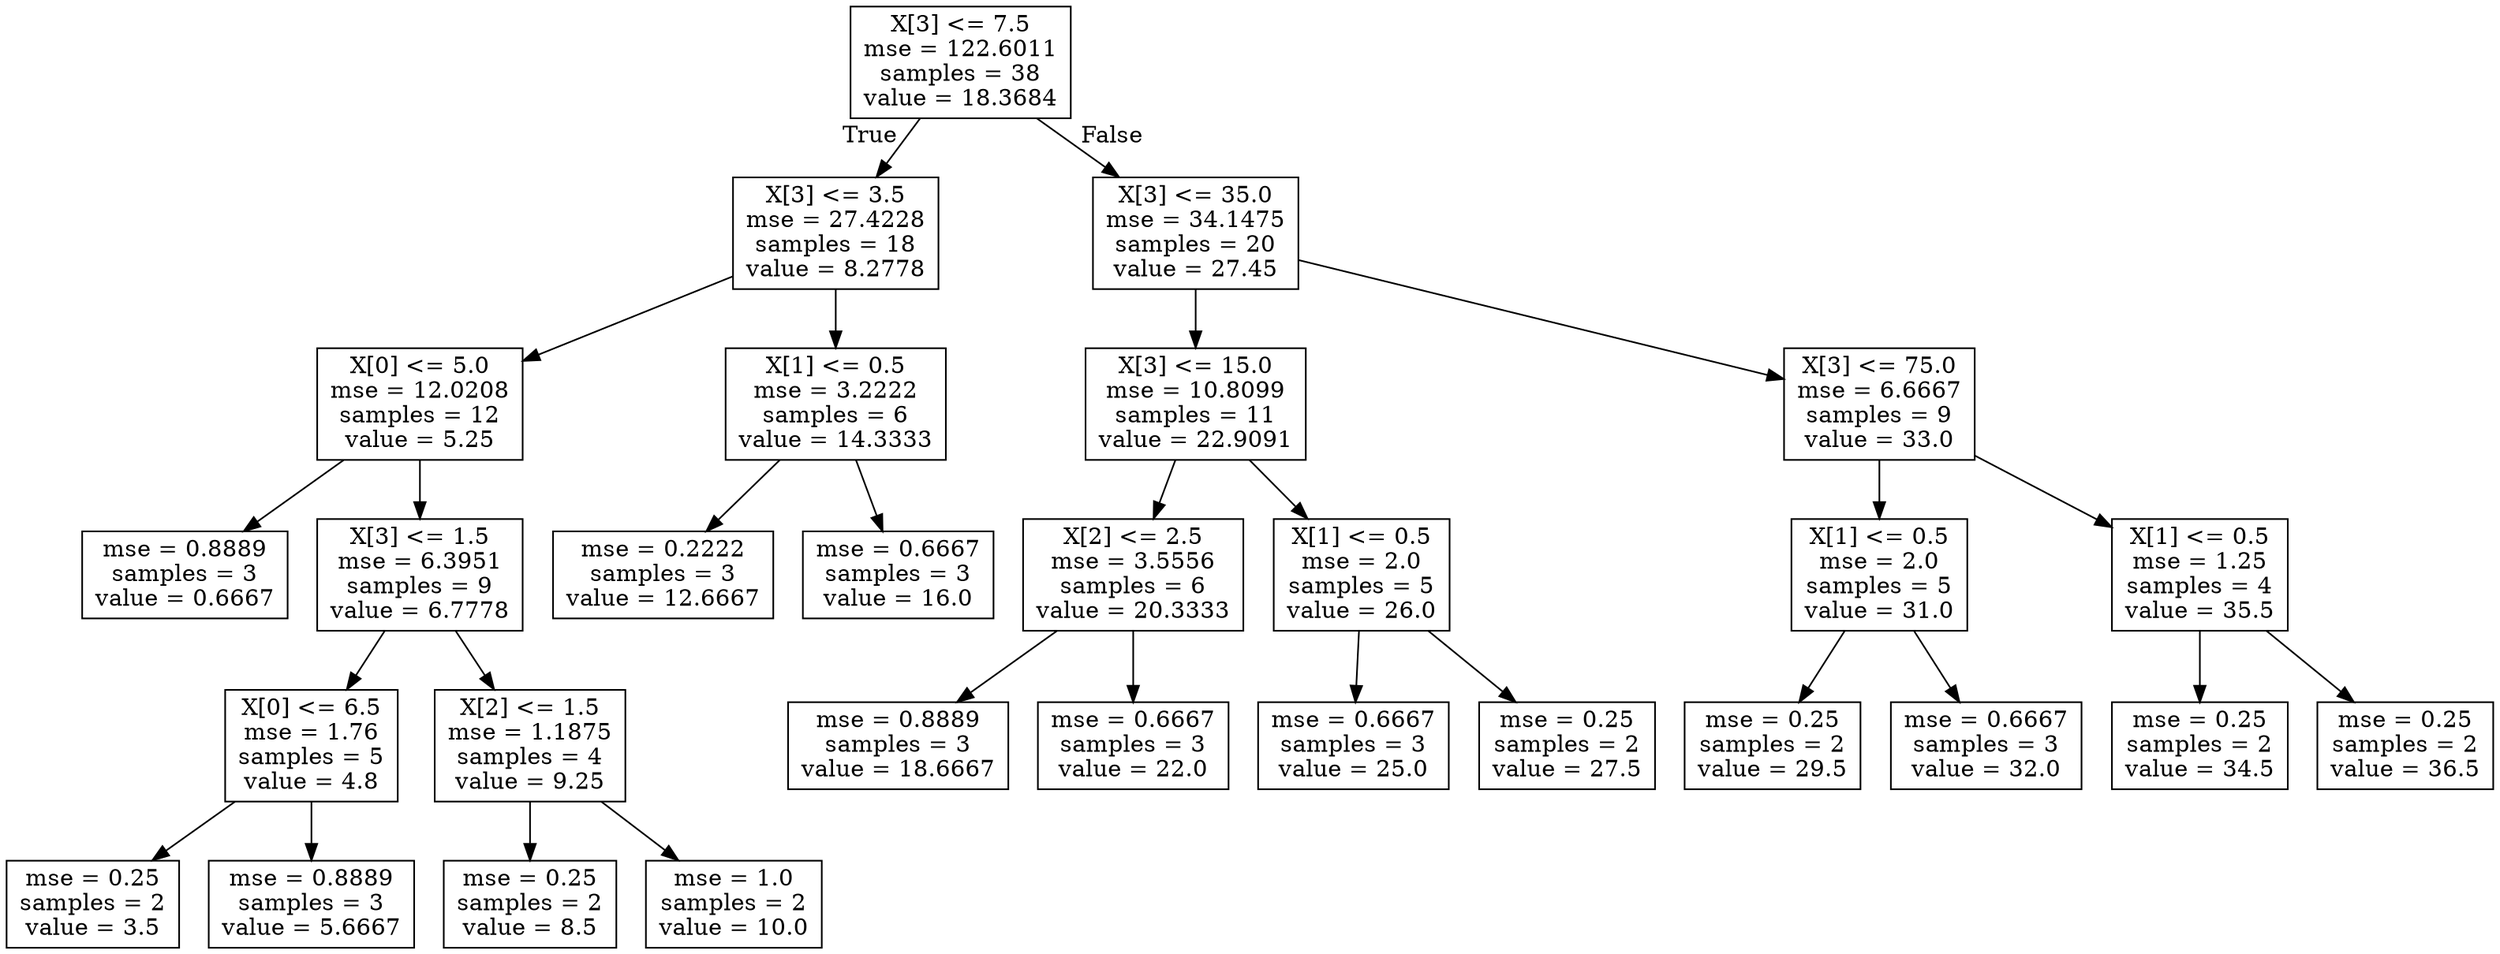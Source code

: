 digraph Tree {
node [shape=box] ;
0 [label="X[3] <= 7.5\nmse = 122.6011\nsamples = 38\nvalue = 18.3684"] ;
1 [label="X[3] <= 3.5\nmse = 27.4228\nsamples = 18\nvalue = 8.2778"] ;
0 -> 1 [labeldistance=2.5, labelangle=45, headlabel="True"] ;
2 [label="X[0] <= 5.0\nmse = 12.0208\nsamples = 12\nvalue = 5.25"] ;
1 -> 2 ;
3 [label="mse = 0.8889\nsamples = 3\nvalue = 0.6667"] ;
2 -> 3 ;
4 [label="X[3] <= 1.5\nmse = 6.3951\nsamples = 9\nvalue = 6.7778"] ;
2 -> 4 ;
5 [label="X[0] <= 6.5\nmse = 1.76\nsamples = 5\nvalue = 4.8"] ;
4 -> 5 ;
6 [label="mse = 0.25\nsamples = 2\nvalue = 3.5"] ;
5 -> 6 ;
7 [label="mse = 0.8889\nsamples = 3\nvalue = 5.6667"] ;
5 -> 7 ;
8 [label="X[2] <= 1.5\nmse = 1.1875\nsamples = 4\nvalue = 9.25"] ;
4 -> 8 ;
9 [label="mse = 0.25\nsamples = 2\nvalue = 8.5"] ;
8 -> 9 ;
10 [label="mse = 1.0\nsamples = 2\nvalue = 10.0"] ;
8 -> 10 ;
11 [label="X[1] <= 0.5\nmse = 3.2222\nsamples = 6\nvalue = 14.3333"] ;
1 -> 11 ;
12 [label="mse = 0.2222\nsamples = 3\nvalue = 12.6667"] ;
11 -> 12 ;
13 [label="mse = 0.6667\nsamples = 3\nvalue = 16.0"] ;
11 -> 13 ;
14 [label="X[3] <= 35.0\nmse = 34.1475\nsamples = 20\nvalue = 27.45"] ;
0 -> 14 [labeldistance=2.5, labelangle=-45, headlabel="False"] ;
15 [label="X[3] <= 15.0\nmse = 10.8099\nsamples = 11\nvalue = 22.9091"] ;
14 -> 15 ;
16 [label="X[2] <= 2.5\nmse = 3.5556\nsamples = 6\nvalue = 20.3333"] ;
15 -> 16 ;
17 [label="mse = 0.8889\nsamples = 3\nvalue = 18.6667"] ;
16 -> 17 ;
18 [label="mse = 0.6667\nsamples = 3\nvalue = 22.0"] ;
16 -> 18 ;
19 [label="X[1] <= 0.5\nmse = 2.0\nsamples = 5\nvalue = 26.0"] ;
15 -> 19 ;
20 [label="mse = 0.6667\nsamples = 3\nvalue = 25.0"] ;
19 -> 20 ;
21 [label="mse = 0.25\nsamples = 2\nvalue = 27.5"] ;
19 -> 21 ;
22 [label="X[3] <= 75.0\nmse = 6.6667\nsamples = 9\nvalue = 33.0"] ;
14 -> 22 ;
23 [label="X[1] <= 0.5\nmse = 2.0\nsamples = 5\nvalue = 31.0"] ;
22 -> 23 ;
24 [label="mse = 0.25\nsamples = 2\nvalue = 29.5"] ;
23 -> 24 ;
25 [label="mse = 0.6667\nsamples = 3\nvalue = 32.0"] ;
23 -> 25 ;
26 [label="X[1] <= 0.5\nmse = 1.25\nsamples = 4\nvalue = 35.5"] ;
22 -> 26 ;
27 [label="mse = 0.25\nsamples = 2\nvalue = 34.5"] ;
26 -> 27 ;
28 [label="mse = 0.25\nsamples = 2\nvalue = 36.5"] ;
26 -> 28 ;
}